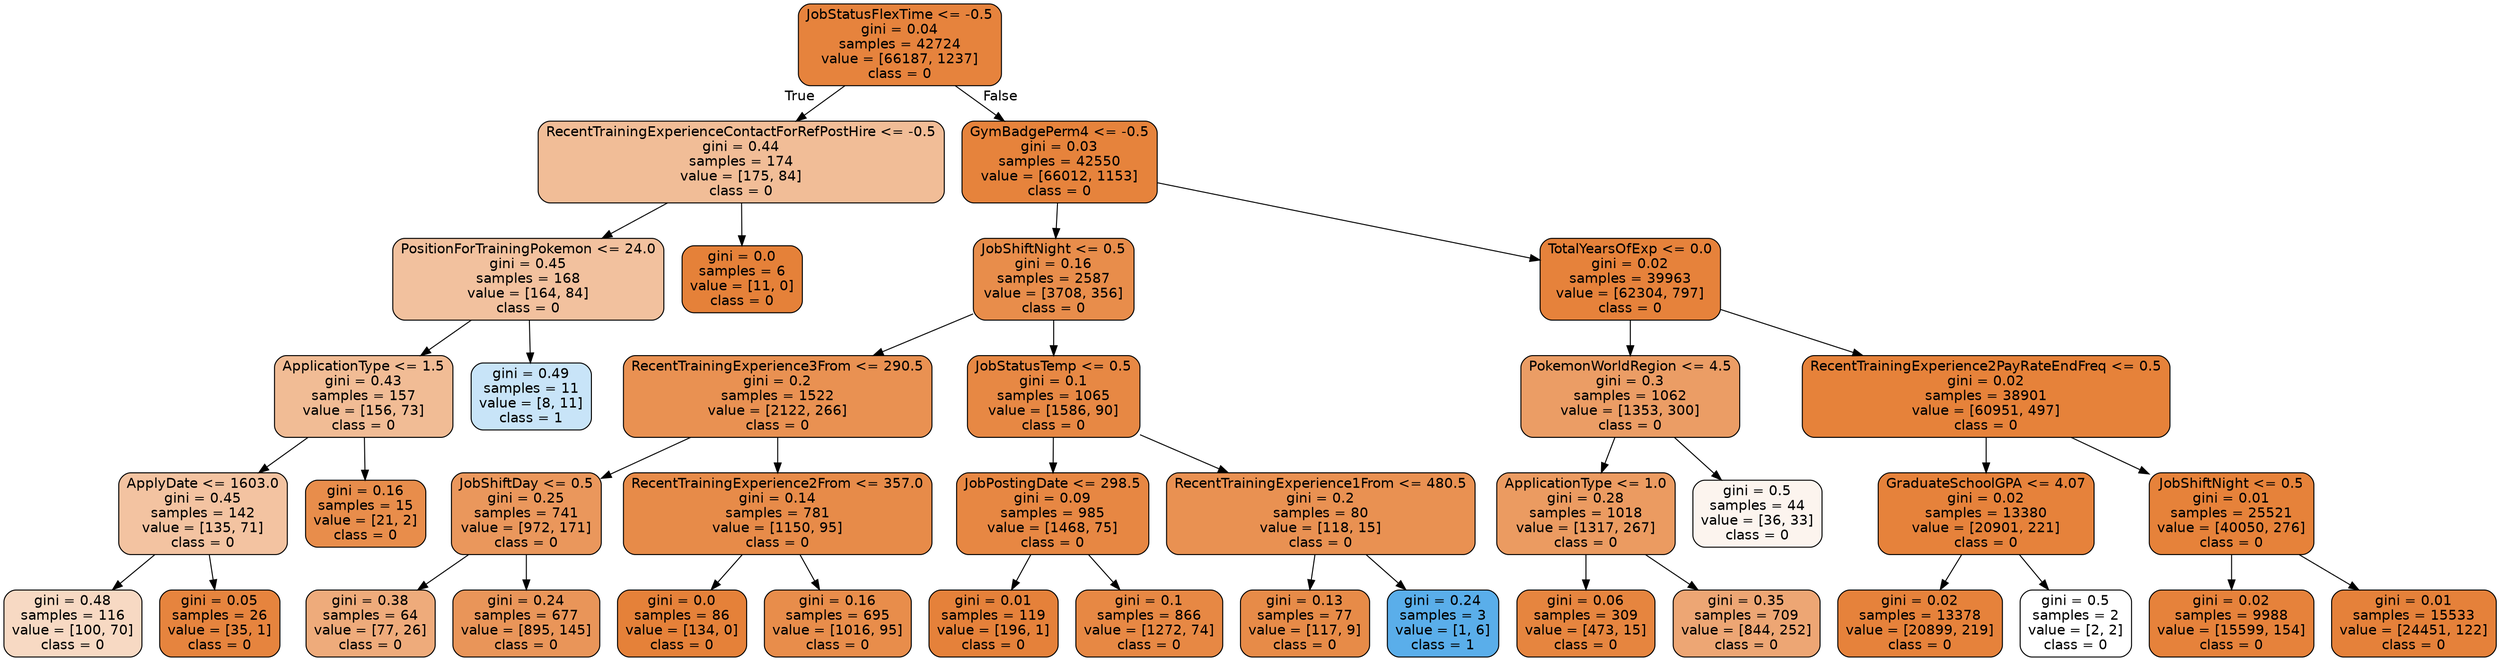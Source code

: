 digraph Tree {
node [shape=box, style="filled, rounded", color="black", fontname=helvetica] ;
edge [fontname=helvetica] ;
0 [label="JobStatusFlexTime <= -0.5\ngini = 0.04\nsamples = 42724\nvalue = [66187, 1237]\nclass = 0", fillcolor="#e58139fa"] ;
1 [label="RecentTrainingExperienceContactForRefPostHire <= -0.5\ngini = 0.44\nsamples = 174\nvalue = [175, 84]\nclass = 0", fillcolor="#e5813985"] ;
0 -> 1 [labeldistance=2.5, labelangle=45, headlabel="True"] ;
2 [label="PositionForTrainingPokemon <= 24.0\ngini = 0.45\nsamples = 168\nvalue = [164, 84]\nclass = 0", fillcolor="#e581397c"] ;
1 -> 2 ;
3 [label="ApplicationType <= 1.5\ngini = 0.43\nsamples = 157\nvalue = [156, 73]\nclass = 0", fillcolor="#e5813988"] ;
2 -> 3 ;
4 [label="ApplyDate <= 1603.0\ngini = 0.45\nsamples = 142\nvalue = [135, 71]\nclass = 0", fillcolor="#e5813979"] ;
3 -> 4 ;
5 [label="gini = 0.48\nsamples = 116\nvalue = [100, 70]\nclass = 0", fillcolor="#e581394d"] ;
4 -> 5 ;
6 [label="gini = 0.05\nsamples = 26\nvalue = [35, 1]\nclass = 0", fillcolor="#e58139f8"] ;
4 -> 6 ;
7 [label="gini = 0.16\nsamples = 15\nvalue = [21, 2]\nclass = 0", fillcolor="#e58139e7"] ;
3 -> 7 ;
8 [label="gini = 0.49\nsamples = 11\nvalue = [8, 11]\nclass = 1", fillcolor="#399de546"] ;
2 -> 8 ;
9 [label="gini = 0.0\nsamples = 6\nvalue = [11, 0]\nclass = 0", fillcolor="#e58139ff"] ;
1 -> 9 ;
10 [label="GymBadgePerm4 <= -0.5\ngini = 0.03\nsamples = 42550\nvalue = [66012, 1153]\nclass = 0", fillcolor="#e58139fb"] ;
0 -> 10 [labeldistance=2.5, labelangle=-45, headlabel="False"] ;
11 [label="JobShiftNight <= 0.5\ngini = 0.16\nsamples = 2587\nvalue = [3708, 356]\nclass = 0", fillcolor="#e58139e7"] ;
10 -> 11 ;
12 [label="RecentTrainingExperience3From <= 290.5\ngini = 0.2\nsamples = 1522\nvalue = [2122, 266]\nclass = 0", fillcolor="#e58139df"] ;
11 -> 12 ;
13 [label="JobShiftDay <= 0.5\ngini = 0.25\nsamples = 741\nvalue = [972, 171]\nclass = 0", fillcolor="#e58139d2"] ;
12 -> 13 ;
14 [label="gini = 0.38\nsamples = 64\nvalue = [77, 26]\nclass = 0", fillcolor="#e58139a9"] ;
13 -> 14 ;
15 [label="gini = 0.24\nsamples = 677\nvalue = [895, 145]\nclass = 0", fillcolor="#e58139d6"] ;
13 -> 15 ;
16 [label="RecentTrainingExperience2From <= 357.0\ngini = 0.14\nsamples = 781\nvalue = [1150, 95]\nclass = 0", fillcolor="#e58139ea"] ;
12 -> 16 ;
17 [label="gini = 0.0\nsamples = 86\nvalue = [134, 0]\nclass = 0", fillcolor="#e58139ff"] ;
16 -> 17 ;
18 [label="gini = 0.16\nsamples = 695\nvalue = [1016, 95]\nclass = 0", fillcolor="#e58139e7"] ;
16 -> 18 ;
19 [label="JobStatusTemp <= 0.5\ngini = 0.1\nsamples = 1065\nvalue = [1586, 90]\nclass = 0", fillcolor="#e58139f1"] ;
11 -> 19 ;
20 [label="JobPostingDate <= 298.5\ngini = 0.09\nsamples = 985\nvalue = [1468, 75]\nclass = 0", fillcolor="#e58139f2"] ;
19 -> 20 ;
21 [label="gini = 0.01\nsamples = 119\nvalue = [196, 1]\nclass = 0", fillcolor="#e58139fe"] ;
20 -> 21 ;
22 [label="gini = 0.1\nsamples = 866\nvalue = [1272, 74]\nclass = 0", fillcolor="#e58139f0"] ;
20 -> 22 ;
23 [label="RecentTrainingExperience1From <= 480.5\ngini = 0.2\nsamples = 80\nvalue = [118, 15]\nclass = 0", fillcolor="#e58139df"] ;
19 -> 23 ;
24 [label="gini = 0.13\nsamples = 77\nvalue = [117, 9]\nclass = 0", fillcolor="#e58139eb"] ;
23 -> 24 ;
25 [label="gini = 0.24\nsamples = 3\nvalue = [1, 6]\nclass = 1", fillcolor="#399de5d4"] ;
23 -> 25 ;
26 [label="TotalYearsOfExp <= 0.0\ngini = 0.02\nsamples = 39963\nvalue = [62304, 797]\nclass = 0", fillcolor="#e58139fc"] ;
10 -> 26 ;
27 [label="PokemonWorldRegion <= 4.5\ngini = 0.3\nsamples = 1062\nvalue = [1353, 300]\nclass = 0", fillcolor="#e58139c6"] ;
26 -> 27 ;
28 [label="ApplicationType <= 1.0\ngini = 0.28\nsamples = 1018\nvalue = [1317, 267]\nclass = 0", fillcolor="#e58139cb"] ;
27 -> 28 ;
29 [label="gini = 0.06\nsamples = 309\nvalue = [473, 15]\nclass = 0", fillcolor="#e58139f7"] ;
28 -> 29 ;
30 [label="gini = 0.35\nsamples = 709\nvalue = [844, 252]\nclass = 0", fillcolor="#e58139b3"] ;
28 -> 30 ;
31 [label="gini = 0.5\nsamples = 44\nvalue = [36, 33]\nclass = 0", fillcolor="#e5813915"] ;
27 -> 31 ;
32 [label="RecentTrainingExperience2PayRateEndFreq <= 0.5\ngini = 0.02\nsamples = 38901\nvalue = [60951, 497]\nclass = 0", fillcolor="#e58139fd"] ;
26 -> 32 ;
33 [label="GraduateSchoolGPA <= 4.07\ngini = 0.02\nsamples = 13380\nvalue = [20901, 221]\nclass = 0", fillcolor="#e58139fc"] ;
32 -> 33 ;
34 [label="gini = 0.02\nsamples = 13378\nvalue = [20899, 219]\nclass = 0", fillcolor="#e58139fc"] ;
33 -> 34 ;
35 [label="gini = 0.5\nsamples = 2\nvalue = [2, 2]\nclass = 0", fillcolor="#e5813900"] ;
33 -> 35 ;
36 [label="JobShiftNight <= 0.5\ngini = 0.01\nsamples = 25521\nvalue = [40050, 276]\nclass = 0", fillcolor="#e58139fd"] ;
32 -> 36 ;
37 [label="gini = 0.02\nsamples = 9988\nvalue = [15599, 154]\nclass = 0", fillcolor="#e58139fc"] ;
36 -> 37 ;
38 [label="gini = 0.01\nsamples = 15533\nvalue = [24451, 122]\nclass = 0", fillcolor="#e58139fe"] ;
36 -> 38 ;
}